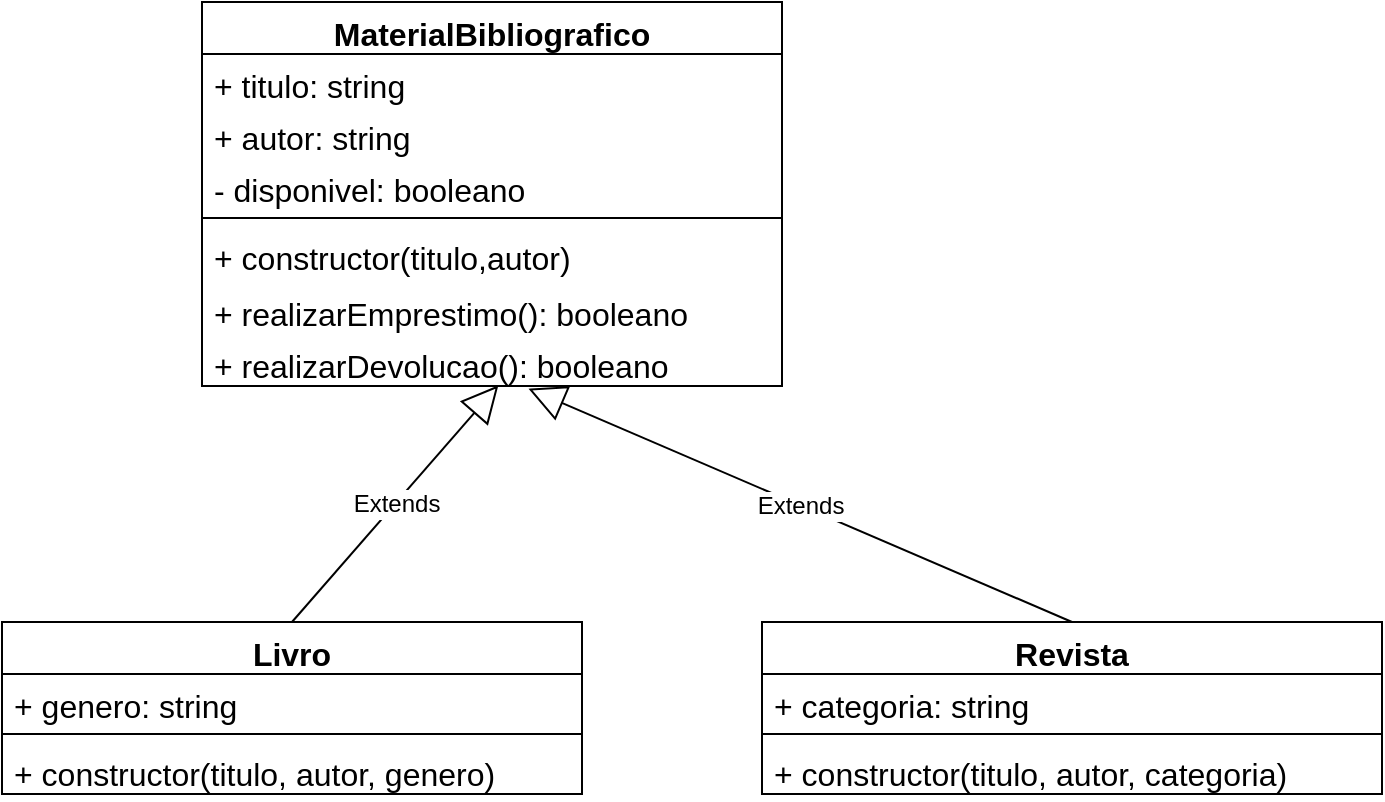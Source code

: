 <mxfile>
    <diagram id="C5RBs43oDa-KdzZeNtuy" name="Page-1">
        <mxGraphModel dx="426" dy="787" grid="1" gridSize="10" guides="1" tooltips="1" connect="1" arrows="1" fold="1" page="1" pageScale="1" pageWidth="827" pageHeight="1169" math="0" shadow="0">
            <root>
                <mxCell id="WIyWlLk6GJQsqaUBKTNV-0"/>
                <mxCell id="WIyWlLk6GJQsqaUBKTNV-1" parent="WIyWlLk6GJQsqaUBKTNV-0"/>
                <mxCell id="MFSjaB7VbBPMBxBQGUQS-0" value="MaterialBibliografico" style="swimlane;fontStyle=1;align=center;verticalAlign=top;childLayout=stackLayout;horizontal=1;startSize=26;horizontalStack=0;resizeParent=1;resizeParentMax=0;resizeLast=0;collapsible=1;marginBottom=0;whiteSpace=wrap;html=1;fontSize=16;" parent="WIyWlLk6GJQsqaUBKTNV-1" vertex="1">
                    <mxGeometry x="150" y="130" width="290" height="192" as="geometry"/>
                </mxCell>
                <mxCell id="MFSjaB7VbBPMBxBQGUQS-1" value="+ titulo: string" style="text;strokeColor=none;fillColor=none;align=left;verticalAlign=top;spacingLeft=4;spacingRight=4;overflow=hidden;rotatable=0;points=[[0,0.5],[1,0.5]];portConstraint=eastwest;whiteSpace=wrap;html=1;fontSize=16;" parent="MFSjaB7VbBPMBxBQGUQS-0" vertex="1">
                    <mxGeometry y="26" width="290" height="26" as="geometry"/>
                </mxCell>
                <mxCell id="MFSjaB7VbBPMBxBQGUQS-4" value="+ autor: string" style="text;strokeColor=none;fillColor=none;align=left;verticalAlign=top;spacingLeft=4;spacingRight=4;overflow=hidden;rotatable=0;points=[[0,0.5],[1,0.5]];portConstraint=eastwest;whiteSpace=wrap;html=1;fontSize=16;" parent="MFSjaB7VbBPMBxBQGUQS-0" vertex="1">
                    <mxGeometry y="52" width="290" height="26" as="geometry"/>
                </mxCell>
                <mxCell id="MFSjaB7VbBPMBxBQGUQS-6" value="- disponivel: booleano" style="text;strokeColor=none;fillColor=none;align=left;verticalAlign=top;spacingLeft=4;spacingRight=4;overflow=hidden;rotatable=0;points=[[0,0.5],[1,0.5]];portConstraint=eastwest;whiteSpace=wrap;html=1;fontSize=16;" parent="MFSjaB7VbBPMBxBQGUQS-0" vertex="1">
                    <mxGeometry y="78" width="290" height="26" as="geometry"/>
                </mxCell>
                <mxCell id="MFSjaB7VbBPMBxBQGUQS-2" value="" style="line;strokeWidth=1;fillColor=none;align=left;verticalAlign=middle;spacingTop=-1;spacingLeft=3;spacingRight=3;rotatable=0;labelPosition=right;points=[];portConstraint=eastwest;strokeColor=inherit;fontSize=16;" parent="MFSjaB7VbBPMBxBQGUQS-0" vertex="1">
                    <mxGeometry y="104" width="290" height="8" as="geometry"/>
                </mxCell>
                <mxCell id="MFSjaB7VbBPMBxBQGUQS-3" value="+ constructor(titulo,autor)" style="text;strokeColor=none;fillColor=none;align=left;verticalAlign=top;spacingLeft=4;spacingRight=4;overflow=hidden;rotatable=0;points=[[0,0.5],[1,0.5]];portConstraint=eastwest;whiteSpace=wrap;html=1;fontSize=16;" parent="MFSjaB7VbBPMBxBQGUQS-0" vertex="1">
                    <mxGeometry y="112" width="290" height="28" as="geometry"/>
                </mxCell>
                <mxCell id="MFSjaB7VbBPMBxBQGUQS-8" value="+ realizarEmprestimo(): booleano" style="text;strokeColor=none;fillColor=none;align=left;verticalAlign=top;spacingLeft=4;spacingRight=4;overflow=hidden;rotatable=0;points=[[0,0.5],[1,0.5]];portConstraint=eastwest;whiteSpace=wrap;html=1;fontSize=16;" parent="MFSjaB7VbBPMBxBQGUQS-0" vertex="1">
                    <mxGeometry y="140" width="290" height="26" as="geometry"/>
                </mxCell>
                <mxCell id="MFSjaB7VbBPMBxBQGUQS-7" value="+ realizarDevolucao(): booleano" style="text;strokeColor=none;fillColor=none;align=left;verticalAlign=top;spacingLeft=4;spacingRight=4;overflow=hidden;rotatable=0;points=[[0,0.5],[1,0.5]];portConstraint=eastwest;whiteSpace=wrap;html=1;fontSize=16;" parent="MFSjaB7VbBPMBxBQGUQS-0" vertex="1">
                    <mxGeometry y="166" width="290" height="26" as="geometry"/>
                </mxCell>
                <mxCell id="MFSjaB7VbBPMBxBQGUQS-9" value="Livro" style="swimlane;fontStyle=1;align=center;verticalAlign=top;childLayout=stackLayout;horizontal=1;startSize=26;horizontalStack=0;resizeParent=1;resizeParentMax=0;resizeLast=0;collapsible=1;marginBottom=0;whiteSpace=wrap;html=1;fontSize=16;" parent="WIyWlLk6GJQsqaUBKTNV-1" vertex="1">
                    <mxGeometry x="50" y="440" width="290" height="86" as="geometry"/>
                </mxCell>
                <mxCell id="MFSjaB7VbBPMBxBQGUQS-10" value="+ genero: string" style="text;strokeColor=none;fillColor=none;align=left;verticalAlign=top;spacingLeft=4;spacingRight=4;overflow=hidden;rotatable=0;points=[[0,0.5],[1,0.5]];portConstraint=eastwest;whiteSpace=wrap;html=1;fontSize=16;" parent="MFSjaB7VbBPMBxBQGUQS-9" vertex="1">
                    <mxGeometry y="26" width="290" height="26" as="geometry"/>
                </mxCell>
                <mxCell id="MFSjaB7VbBPMBxBQGUQS-11" value="" style="line;strokeWidth=1;fillColor=none;align=left;verticalAlign=middle;spacingTop=-1;spacingLeft=3;spacingRight=3;rotatable=0;labelPosition=right;points=[];portConstraint=eastwest;strokeColor=inherit;fontSize=16;" parent="MFSjaB7VbBPMBxBQGUQS-9" vertex="1">
                    <mxGeometry y="52" width="290" height="8" as="geometry"/>
                </mxCell>
                <mxCell id="MFSjaB7VbBPMBxBQGUQS-12" value="+ constructor(titulo, autor, genero)" style="text;strokeColor=none;fillColor=none;align=left;verticalAlign=top;spacingLeft=4;spacingRight=4;overflow=hidden;rotatable=0;points=[[0,0.5],[1,0.5]];portConstraint=eastwest;whiteSpace=wrap;html=1;fontSize=16;" parent="MFSjaB7VbBPMBxBQGUQS-9" vertex="1">
                    <mxGeometry y="60" width="290" height="26" as="geometry"/>
                </mxCell>
                <mxCell id="MFSjaB7VbBPMBxBQGUQS-14" value="Extends" style="endArrow=block;endSize=16;endFill=0;html=1;rounded=0;fontSize=12;curved=1;entryX=0.511;entryY=0.987;entryDx=0;entryDy=0;entryPerimeter=0;exitX=0.5;exitY=0;exitDx=0;exitDy=0;" parent="WIyWlLk6GJQsqaUBKTNV-1" source="MFSjaB7VbBPMBxBQGUQS-9" target="MFSjaB7VbBPMBxBQGUQS-7" edge="1">
                    <mxGeometry width="160" relative="1" as="geometry">
                        <mxPoint x="310" y="390" as="sourcePoint"/>
                        <mxPoint x="470" y="390" as="targetPoint"/>
                    </mxGeometry>
                </mxCell>
                <mxCell id="MFSjaB7VbBPMBxBQGUQS-16" value="Revista" style="swimlane;fontStyle=1;align=center;verticalAlign=top;childLayout=stackLayout;horizontal=1;startSize=26;horizontalStack=0;resizeParent=1;resizeParentMax=0;resizeLast=0;collapsible=1;marginBottom=0;whiteSpace=wrap;html=1;fontSize=16;" parent="WIyWlLk6GJQsqaUBKTNV-1" vertex="1">
                    <mxGeometry x="430" y="440" width="310" height="86" as="geometry"/>
                </mxCell>
                <mxCell id="MFSjaB7VbBPMBxBQGUQS-17" value="+ categoria: string" style="text;strokeColor=none;fillColor=none;align=left;verticalAlign=top;spacingLeft=4;spacingRight=4;overflow=hidden;rotatable=0;points=[[0,0.5],[1,0.5]];portConstraint=eastwest;whiteSpace=wrap;html=1;fontSize=16;" parent="MFSjaB7VbBPMBxBQGUQS-16" vertex="1">
                    <mxGeometry y="26" width="310" height="26" as="geometry"/>
                </mxCell>
                <mxCell id="MFSjaB7VbBPMBxBQGUQS-18" value="" style="line;strokeWidth=1;fillColor=none;align=left;verticalAlign=middle;spacingTop=-1;spacingLeft=3;spacingRight=3;rotatable=0;labelPosition=right;points=[];portConstraint=eastwest;strokeColor=inherit;fontSize=16;" parent="MFSjaB7VbBPMBxBQGUQS-16" vertex="1">
                    <mxGeometry y="52" width="310" height="8" as="geometry"/>
                </mxCell>
                <mxCell id="MFSjaB7VbBPMBxBQGUQS-19" value="+ constructor(titulo, autor, categoria)" style="text;strokeColor=none;fillColor=none;align=left;verticalAlign=top;spacingLeft=4;spacingRight=4;overflow=hidden;rotatable=0;points=[[0,0.5],[1,0.5]];portConstraint=eastwest;whiteSpace=wrap;html=1;fontSize=16;" parent="MFSjaB7VbBPMBxBQGUQS-16" vertex="1">
                    <mxGeometry y="60" width="310" height="26" as="geometry"/>
                </mxCell>
                <mxCell id="MFSjaB7VbBPMBxBQGUQS-20" value="Extends" style="endArrow=block;endSize=16;endFill=0;html=1;rounded=0;fontSize=12;curved=1;entryX=0.563;entryY=1.051;entryDx=0;entryDy=0;entryPerimeter=0;exitX=0.5;exitY=0;exitDx=0;exitDy=0;" parent="WIyWlLk6GJQsqaUBKTNV-1" source="MFSjaB7VbBPMBxBQGUQS-16" target="MFSjaB7VbBPMBxBQGUQS-7" edge="1">
                    <mxGeometry width="160" relative="1" as="geometry">
                        <mxPoint x="570" y="390" as="sourcePoint"/>
                        <mxPoint x="590" y="312" as="targetPoint"/>
                    </mxGeometry>
                </mxCell>
            </root>
        </mxGraphModel>
    </diagram>
</mxfile>
